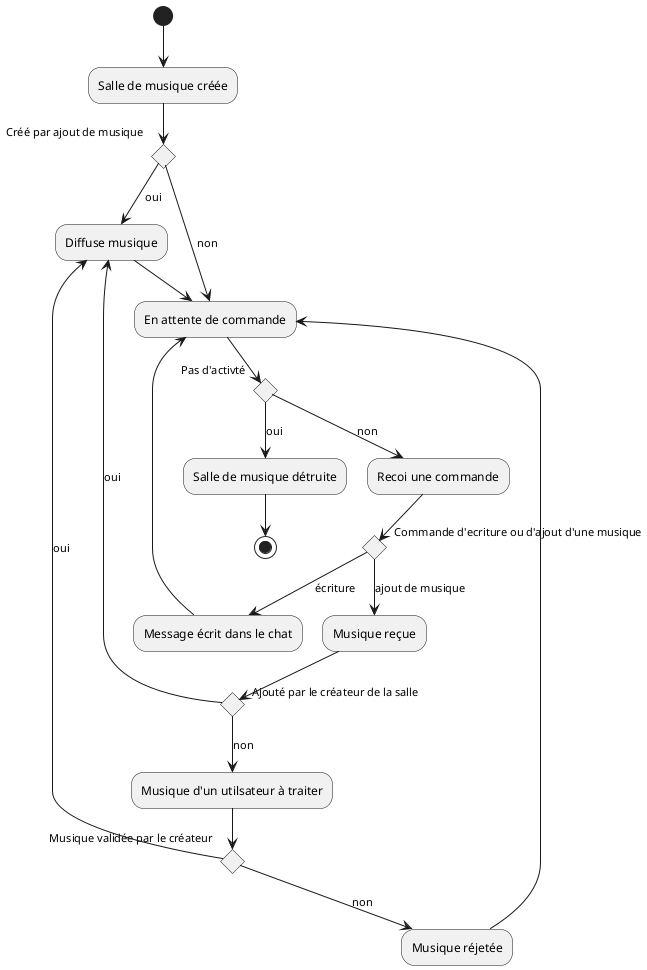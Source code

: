 @startuml activité-salle-de-musique

(*) --> "Salle de musique créée"
if "Créé par ajout de musique" then
--> [oui] "Diffuse musique"
else
--> [non] "En attente de commande"
endif

if "Pas d'activté" then
    --> [oui] "Salle de musique détruite"
else
    --> [non] "Recoi une commande"
endif

if "Commande d'ecriture ou d'ajout d'une musique" then
    --> [ajout de musique] "Musique reçue"
    if "Ajouté par le créateur de la salle" then
        --> [oui] "Diffuse musique"
    else
        --> [non] "Musique d'un utilsateur à traiter"
        if "Musique validée par le créateur" then
            --> [oui] "Diffuse musique"
            --> "En attente de commande"
        else
            --> [non] "Musique réjetée"
            --> "En attente de commande"
        endif
    endif
else
    --> [écriture] "Message écrit dans le chat"
    --> "En attente de commande"
endif

"Salle de musique détruite" --> (*)
@enduml